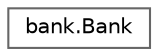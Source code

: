digraph "Graphical Class Hierarchy"
{
 // LATEX_PDF_SIZE
  bgcolor="transparent";
  edge [fontname=Helvetica,fontsize=10,labelfontname=Helvetica,labelfontsize=10];
  node [fontname=Helvetica,fontsize=10,shape=box,height=0.2,width=0.4];
  rankdir="LR";
  Node0 [label="bank.Bank",height=0.2,width=0.4,color="grey40", fillcolor="white", style="filled",URL="$classbank_1_1_bank.html",tooltip=" "];
}
